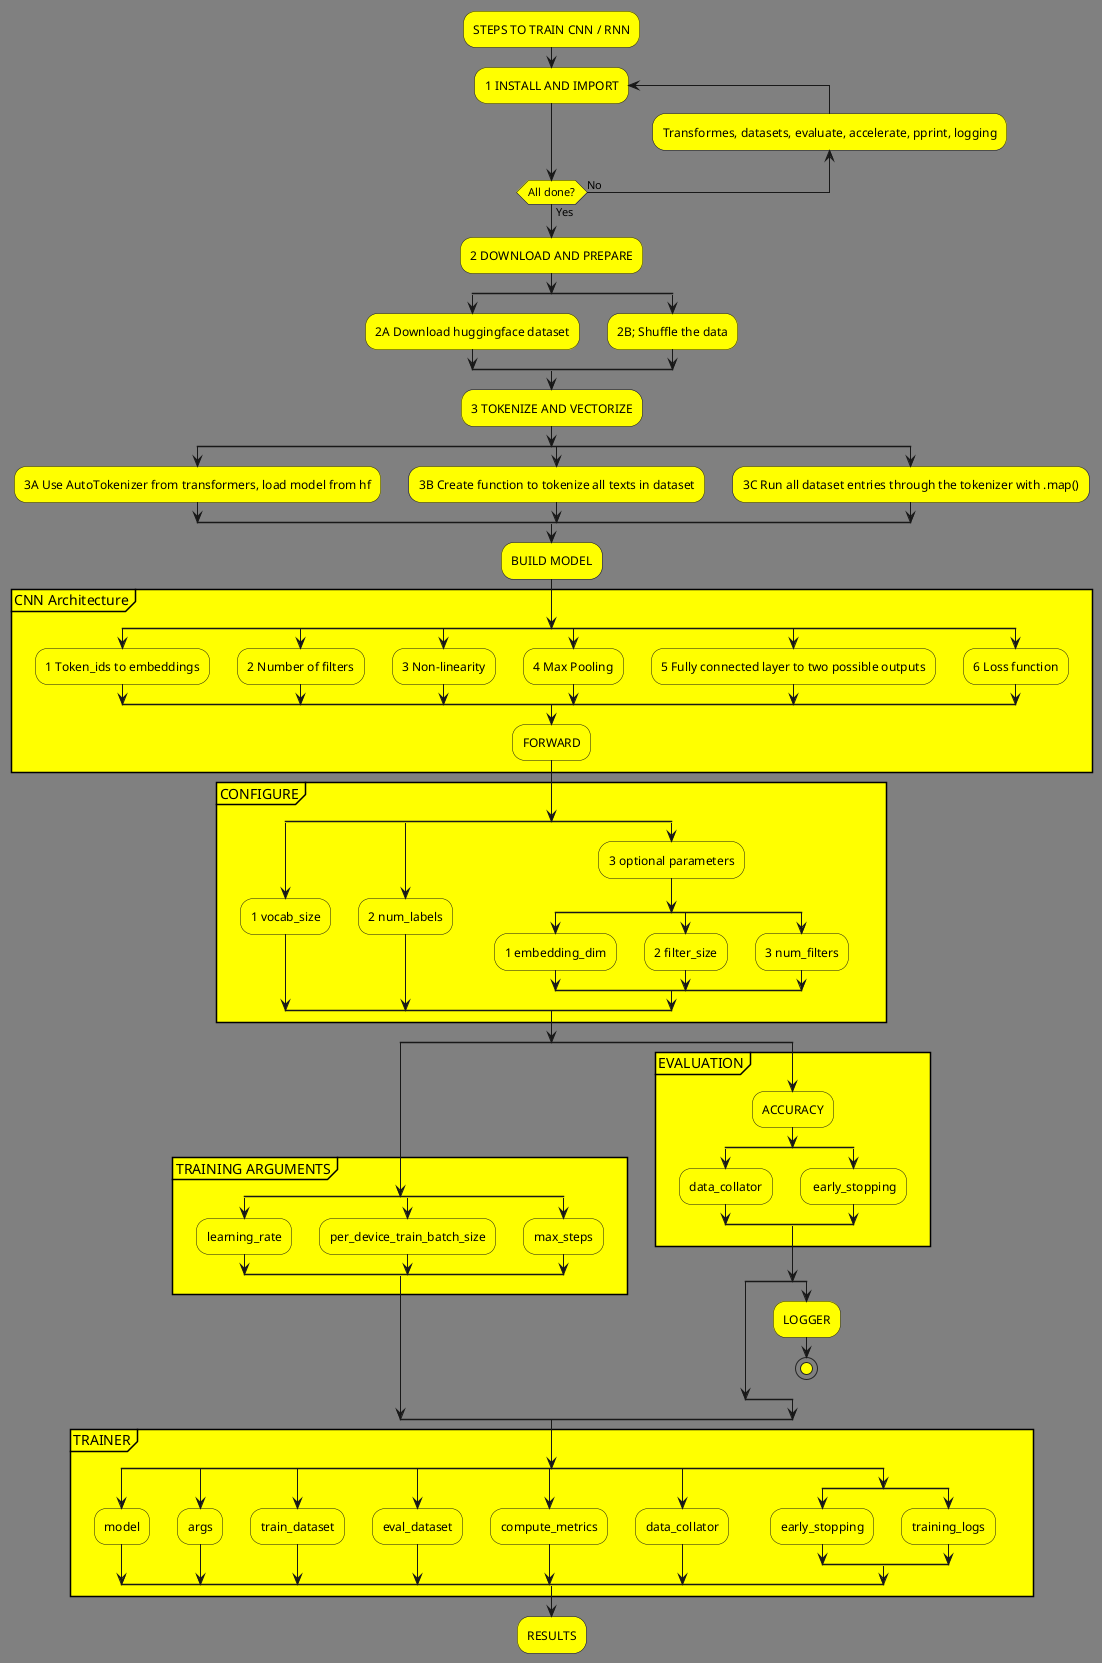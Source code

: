 @startuml full
<style>
activityDiagram {
  BackgroundColor #FFFF00
  BorderColor #33668E
  FontColor #000000
  FontName arial
}

document {
   BackgroundColor gray
}
</style>
:STEPS TO TRAIN CNN / RNN;
repeat :1 INSTALL AND IMPORT;
backward :Transformes, datasets, evaluate, accelerate, pprint, logging;
repeat while (All done?) is (No) not (Yes)
:2 DOWNLOAD AND PREPARE;
split
   :2A Download huggingface dataset;
split again
   :2B; Shuffle the data;
end split
:3 TOKENIZE AND VECTORIZE;
split
   :3A Use AutoTokenizer from transformers, load model from hf;
split again
   :3B Create function to tokenize all texts in dataset;
split again
   :3C Run all dataset entries through the tokenizer with .map();
end split
:BUILD MODEL;
partition CNN Architecture {
    split
        :1 Token_ids to embeddings;
    split again
        :2 Number of filters;
    split again
        :3 Non-linearity;
    split again
        :4 Max Pooling;
    split again
        :5 Fully connected layer to two possible outputs;
    split again
        :6 Loss function;
    end split
    :FORWARD;
}
partition CONFIGURE {
    split
        :1 vocab_size;
    split again
        :2 num_labels;
    split again
        :3 optional parameters;
        split
        :1 embedding_dim;
        split again
        :2 filter_size;
        split again
        :3 num_filters;
        end split
    end split
}
split
    partition TRAINING ARGUMENTS {
        split
            :learning_rate;
        split again
            :per_device_train_batch_size;
        split again
            :max_steps;
        end split
    }
split again
    partition EVALUATION {
        :ACCURACY;
        split
            :data_collator;
        split again
            : early_stopping;
        end split
    }
    split 
    split again
        :LOGGER;
        stop;
    end split
end split
partition TRAINER {
    split
        :model;
    split again
        :args;
    split again
        :train_dataset;
    split again
        :eval_dataset;
    split again
        :compute_metrics;
    split again
        :data_collator;
    split again
        split
            :early_stopping;
        split again
            :training_logs;
        end split
    end split
}
:RESULTS;
@enduml